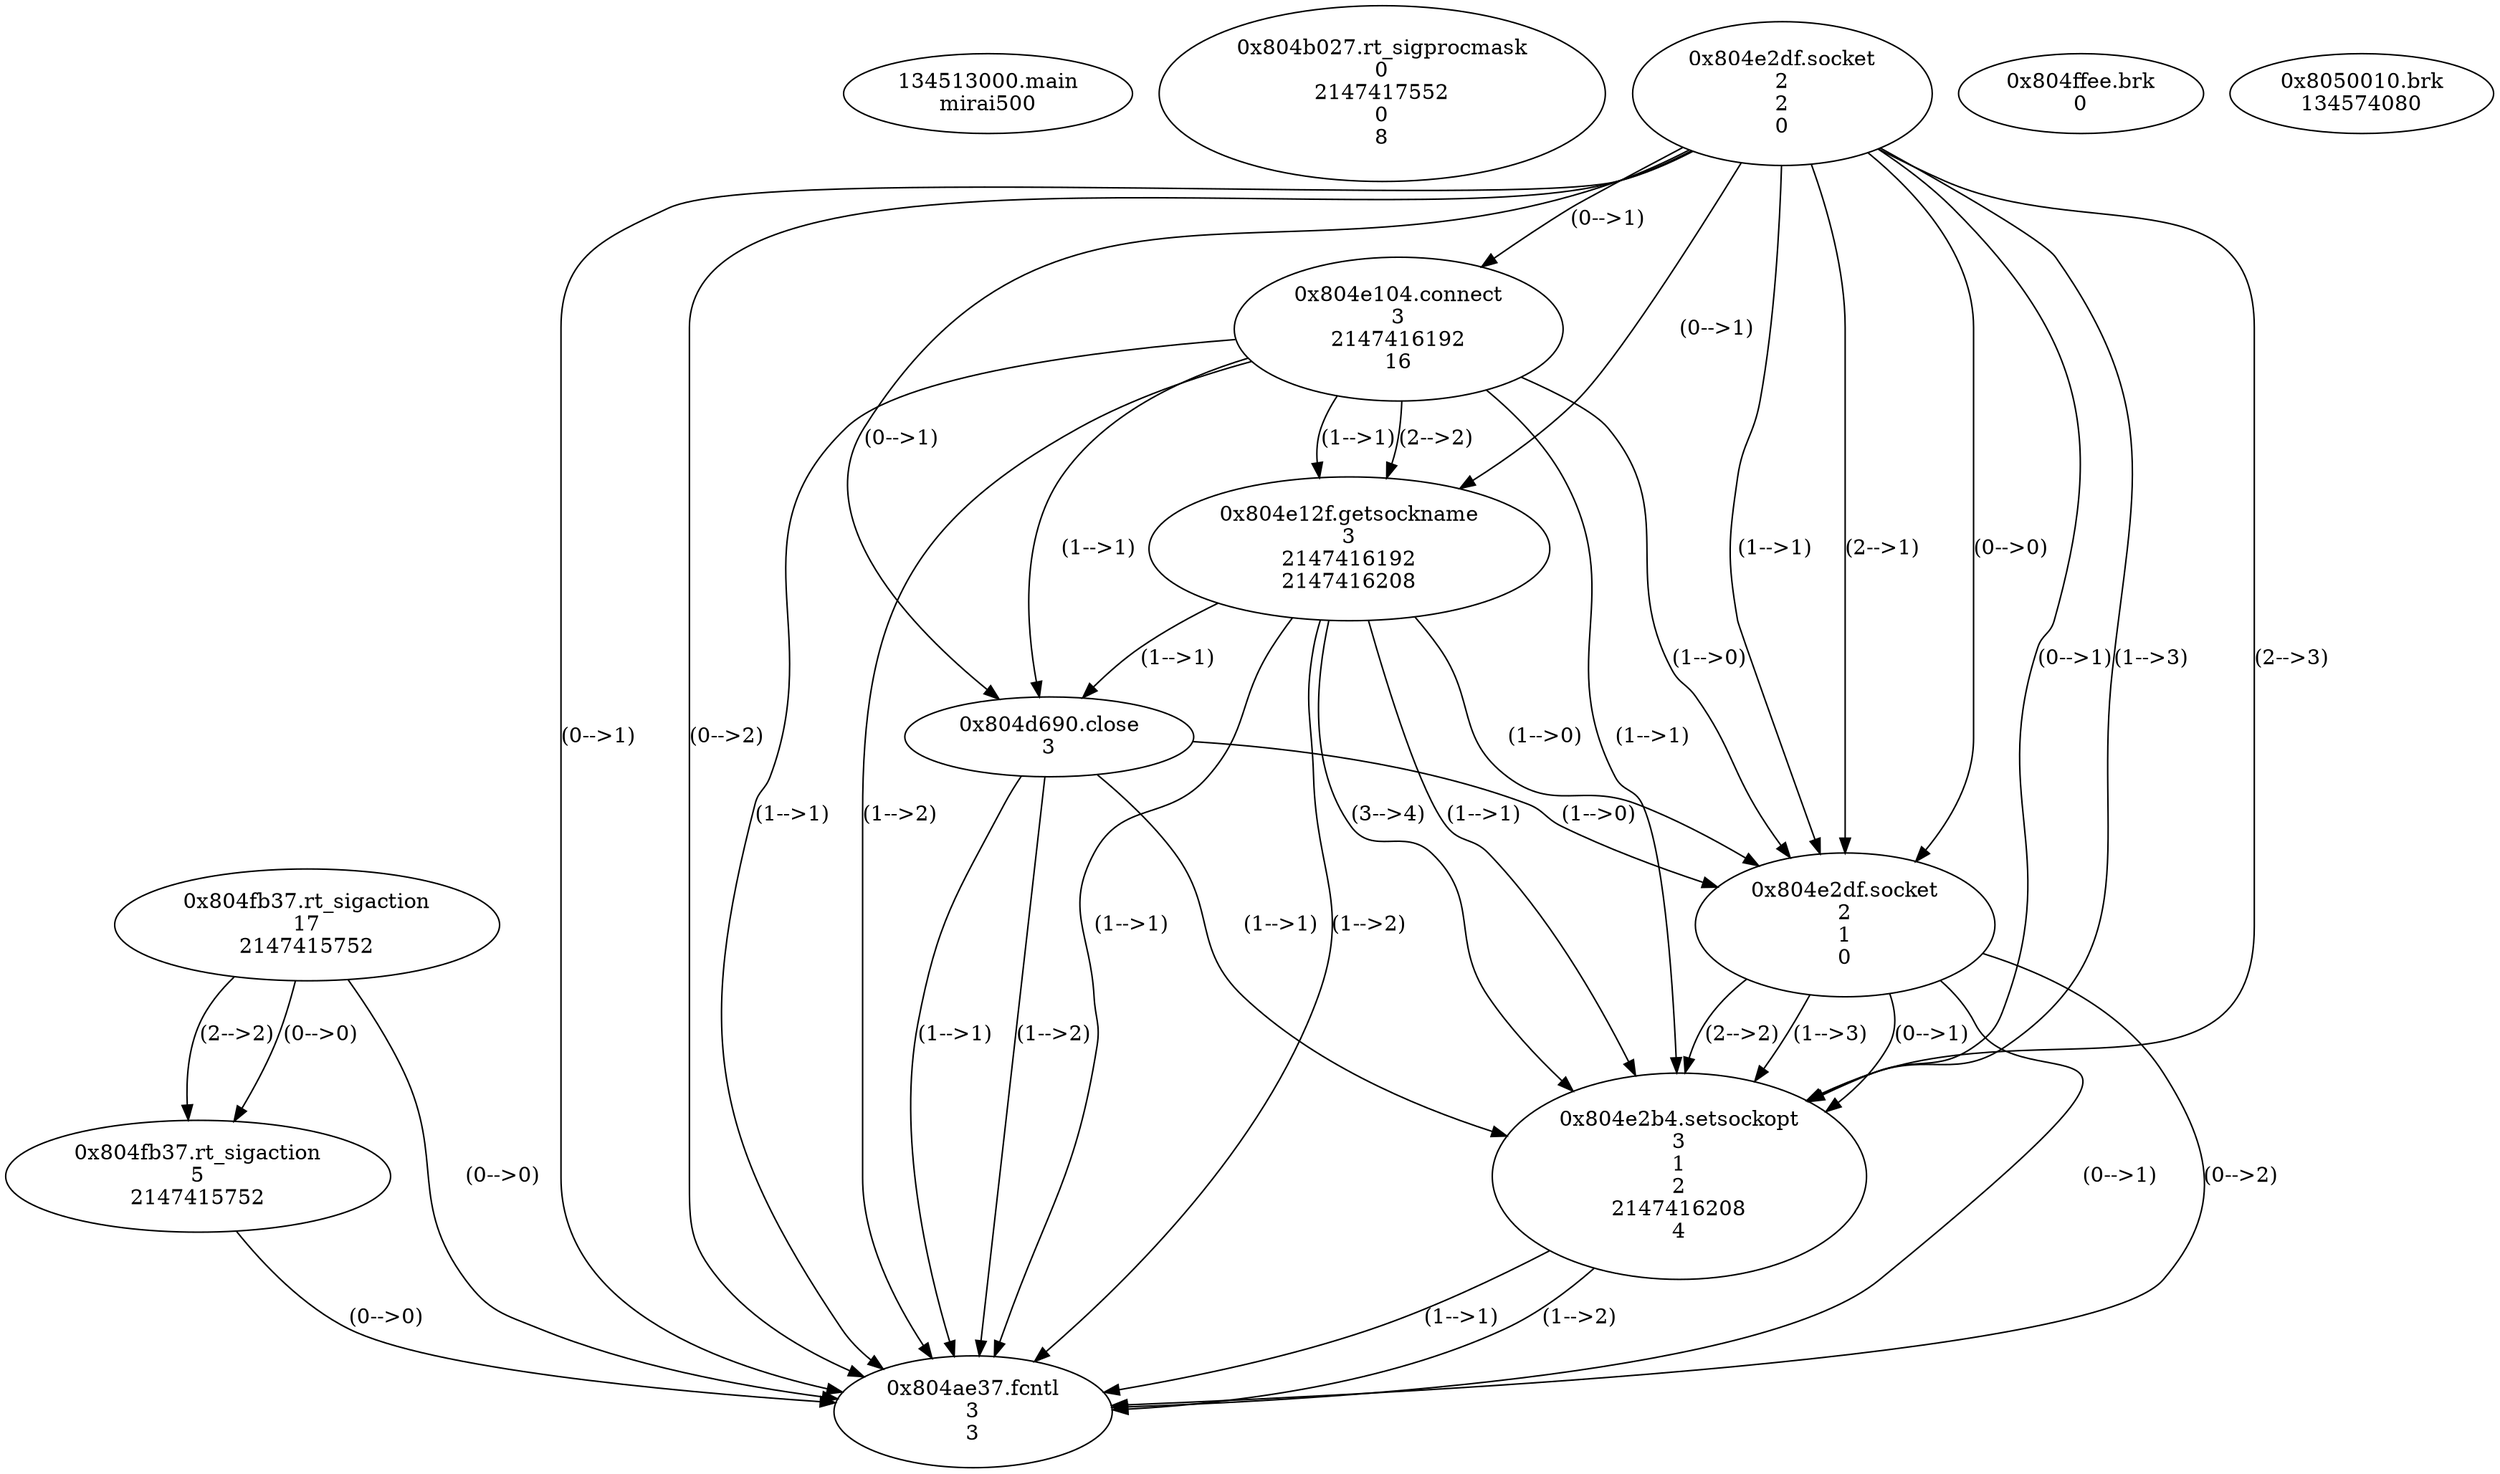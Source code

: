 // Global SCDG with merge call
digraph {
	0 [label="134513000.main
mirai500"]
	1 [label="0x804b027.rt_sigprocmask
0
2147417552
0
8"]
	2 [label="0x804fb37.rt_sigaction
17
2147415752"]
	3 [label="0x804fb37.rt_sigaction
5
2147415752"]
	2 -> 3 [label="(2-->2)"]
	2 -> 3 [label="(0-->0)"]
	4 [label="0x804e2df.socket
2
2
0"]
	5 [label="0x804e104.connect
3
2147416192
16"]
	4 -> 5 [label="(0-->1)"]
	6 [label="0x804e12f.getsockname
3
2147416192
2147416208"]
	4 -> 6 [label="(0-->1)"]
	5 -> 6 [label="(1-->1)"]
	5 -> 6 [label="(2-->2)"]
	7 [label="0x804d690.close
3"]
	4 -> 7 [label="(0-->1)"]
	5 -> 7 [label="(1-->1)"]
	6 -> 7 [label="(1-->1)"]
	8 [label="0x804ffee.brk
0"]
	9 [label="0x8050010.brk
134574080"]
	10 [label="0x804e2df.socket
2
1
0"]
	4 -> 10 [label="(1-->1)"]
	4 -> 10 [label="(2-->1)"]
	4 -> 10 [label="(0-->0)"]
	5 -> 10 [label="(1-->0)"]
	6 -> 10 [label="(1-->0)"]
	7 -> 10 [label="(1-->0)"]
	11 [label="0x804e2b4.setsockopt
3
1
2
2147416208
4"]
	4 -> 11 [label="(0-->1)"]
	5 -> 11 [label="(1-->1)"]
	6 -> 11 [label="(1-->1)"]
	7 -> 11 [label="(1-->1)"]
	10 -> 11 [label="(0-->1)"]
	10 -> 11 [label="(2-->2)"]
	4 -> 11 [label="(1-->3)"]
	4 -> 11 [label="(2-->3)"]
	10 -> 11 [label="(1-->3)"]
	6 -> 11 [label="(3-->4)"]
	12 [label="0x804ae37.fcntl
3
3"]
	4 -> 12 [label="(0-->1)"]
	5 -> 12 [label="(1-->1)"]
	6 -> 12 [label="(1-->1)"]
	7 -> 12 [label="(1-->1)"]
	10 -> 12 [label="(0-->1)"]
	11 -> 12 [label="(1-->1)"]
	4 -> 12 [label="(0-->2)"]
	5 -> 12 [label="(1-->2)"]
	6 -> 12 [label="(1-->2)"]
	7 -> 12 [label="(1-->2)"]
	10 -> 12 [label="(0-->2)"]
	11 -> 12 [label="(1-->2)"]
	2 -> 12 [label="(0-->0)"]
	3 -> 12 [label="(0-->0)"]
}

